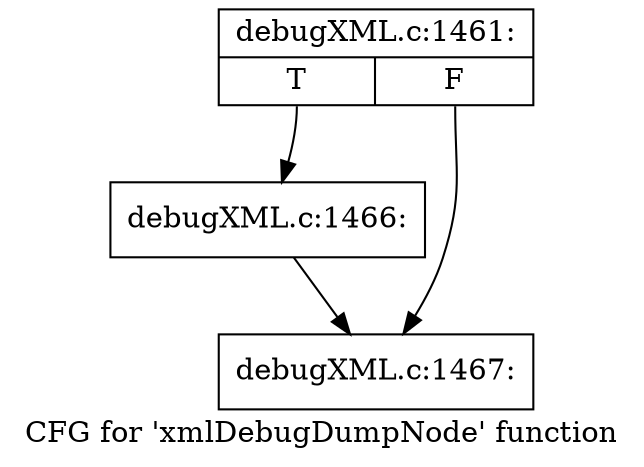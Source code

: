 digraph "CFG for 'xmlDebugDumpNode' function" {
	label="CFG for 'xmlDebugDumpNode' function";

	Node0x563aec5969c0 [shape=record,label="{debugXML.c:1461:|{<s0>T|<s1>F}}"];
	Node0x563aec5969c0:s0 -> Node0x563aec5a2550;
	Node0x563aec5969c0:s1 -> Node0x563aec5a25a0;
	Node0x563aec5a2550 [shape=record,label="{debugXML.c:1466:}"];
	Node0x563aec5a2550 -> Node0x563aec5a25a0;
	Node0x563aec5a25a0 [shape=record,label="{debugXML.c:1467:}"];
}
